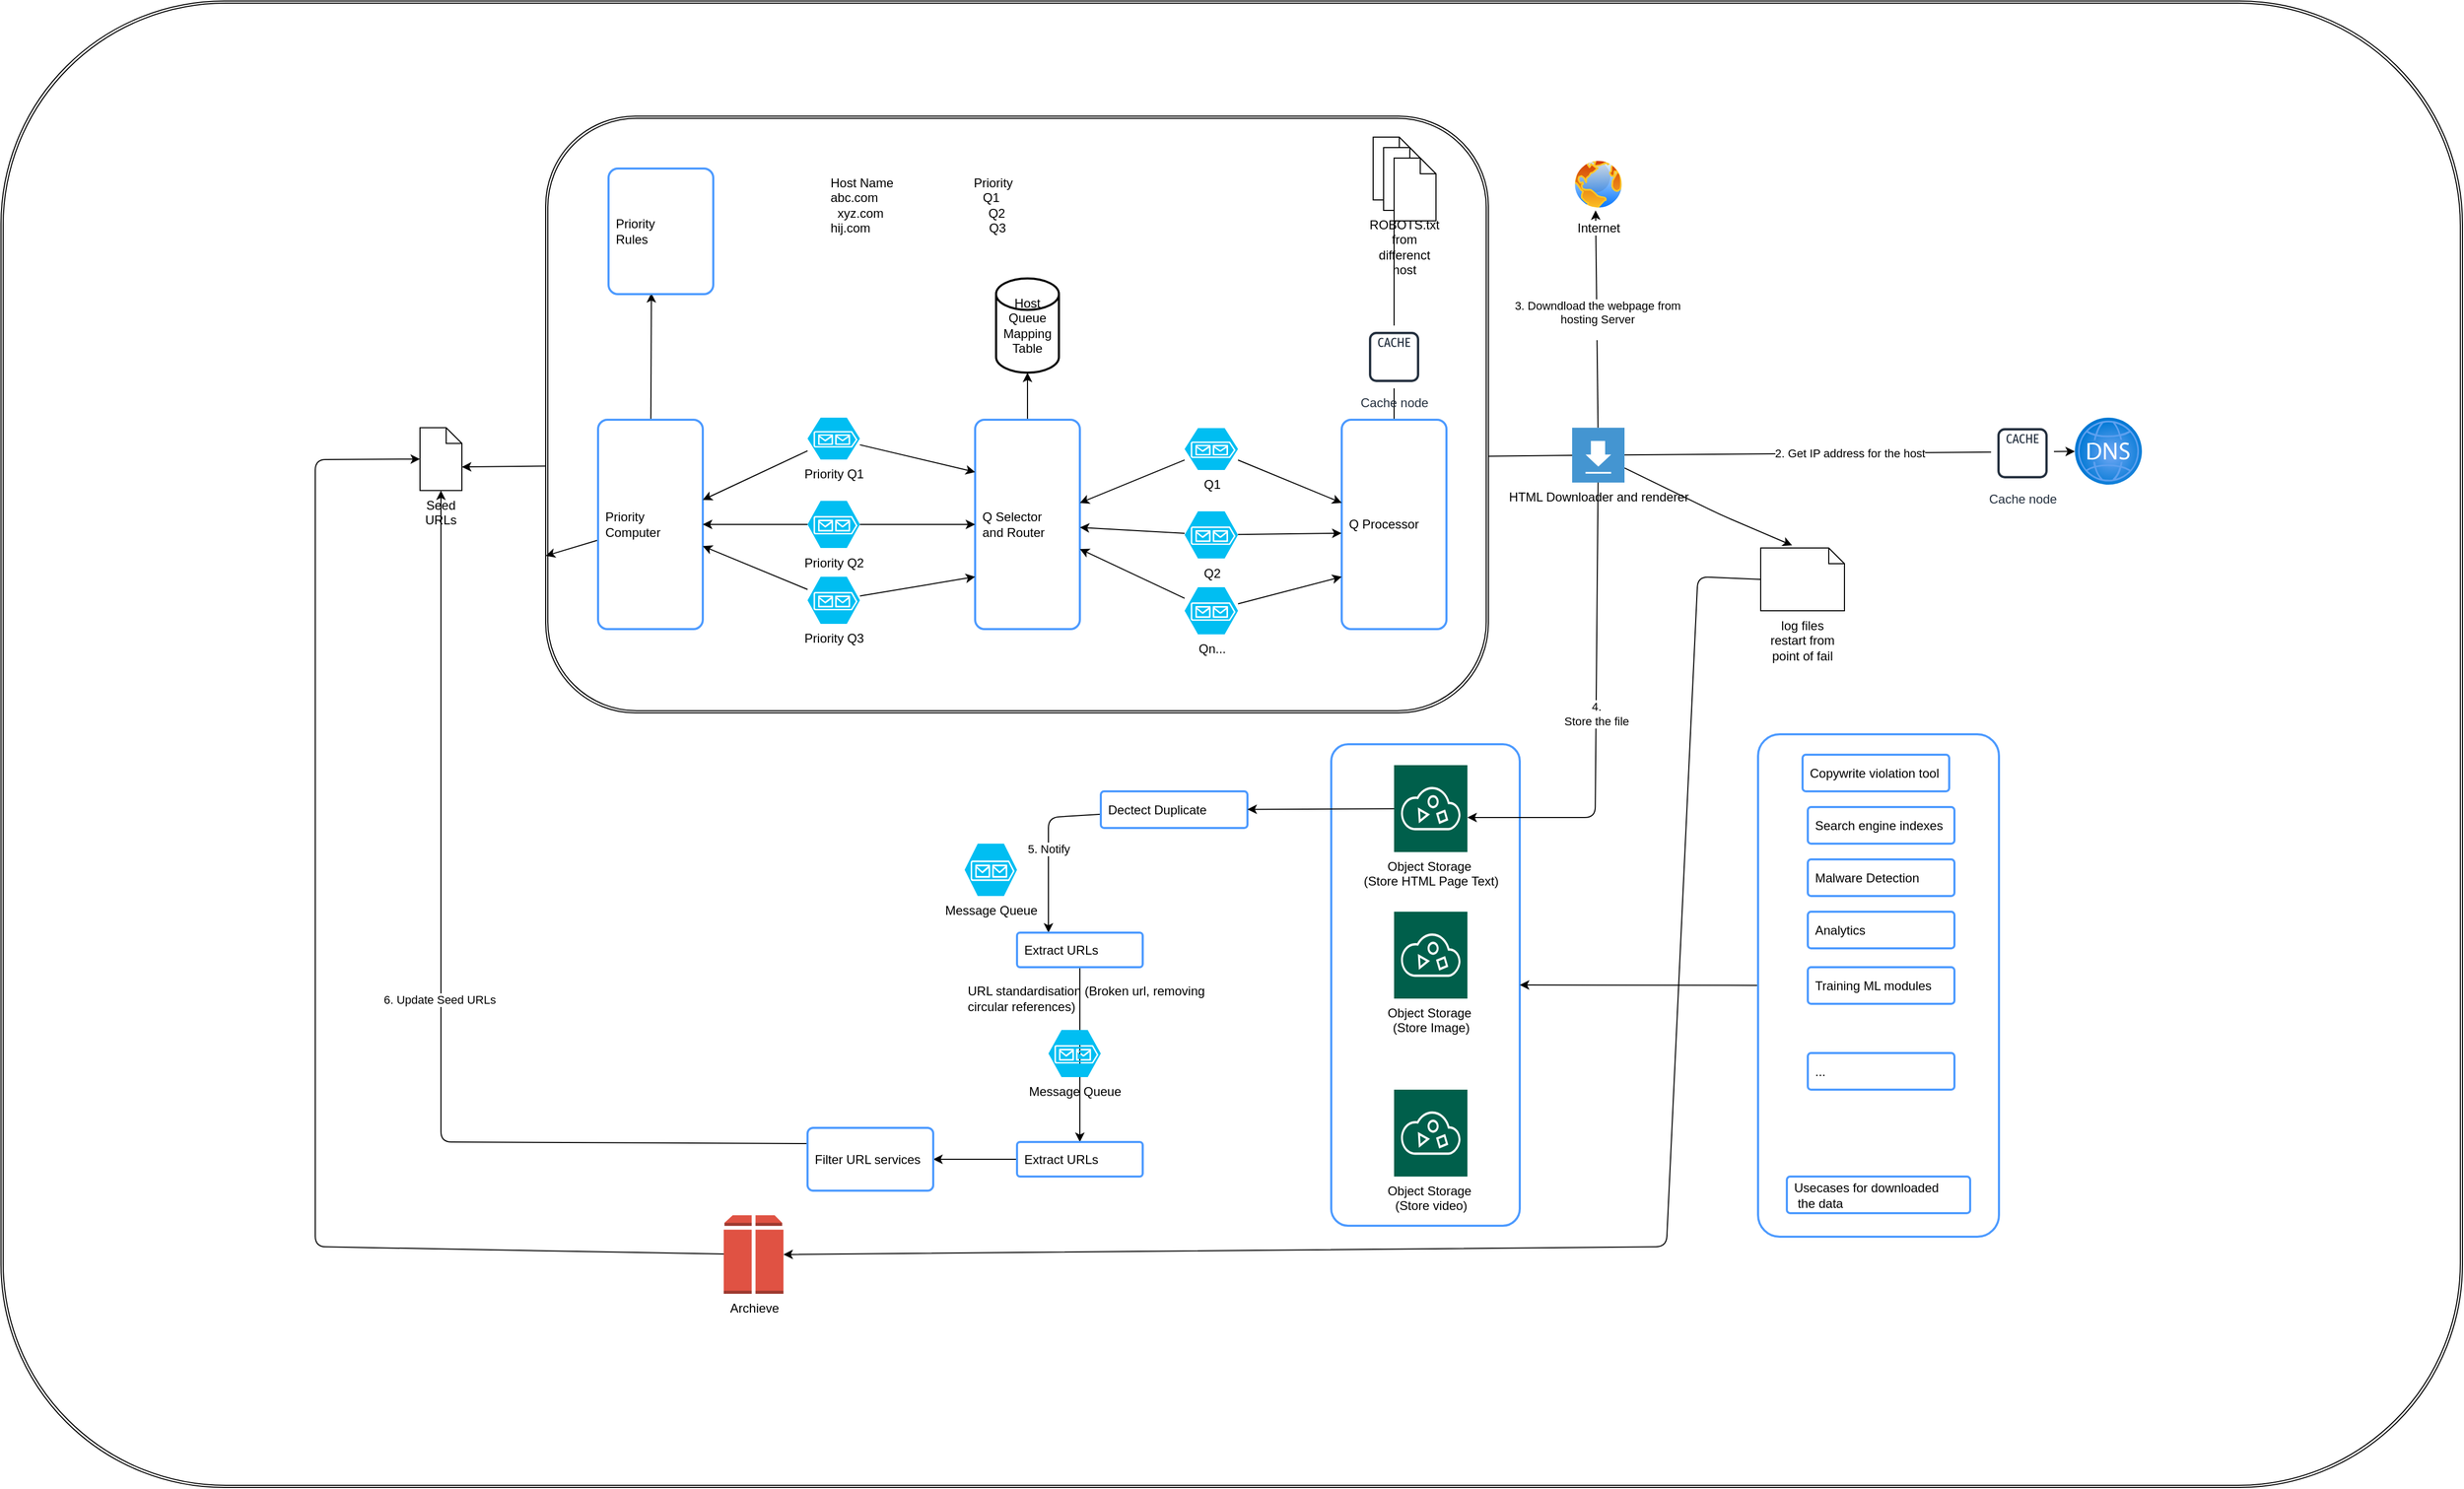 <mxfile>
    <diagram id="A75iK8OhRaE7jKKYVcJ0" name="Page-1">
        <mxGraphModel dx="3070" dy="2302" grid="1" gridSize="10" guides="1" tooltips="1" connect="1" arrows="1" fold="1" page="1" pageScale="1" pageWidth="850" pageHeight="1100" math="0" shadow="0">
            <root>
                <mxCell id="0"/>
                <mxCell id="1" parent="0"/>
                <mxCell id="121" value="" style="shape=ext;double=1;rounded=1;whiteSpace=wrap;html=1;" parent="1" vertex="1">
                    <mxGeometry x="-570" y="-110" width="2350" height="1420" as="geometry"/>
                </mxCell>
                <mxCell id="101" value="" style="rounded=1;arcSize=9;align=left;spacingLeft=5;strokeColor=#4C9AFF;html=1;strokeWidth=2;fontSize=12" parent="1" vertex="1">
                    <mxGeometry x="700" y="600" width="180" height="460" as="geometry"/>
                </mxCell>
                <mxCell id="19" value="3. Downdload the webpage from&lt;br&gt;hosting Server&lt;br&gt;&amp;nbsp;" style="edgeStyle=none;html=1;" parent="1" source="9" edge="1">
                    <mxGeometry relative="1" as="geometry">
                        <mxPoint x="952.4" y="90" as="targetPoint"/>
                    </mxGeometry>
                </mxCell>
                <mxCell id="22" value="1. Read the URL" style="edgeStyle=none;html=1;entryX=0;entryY=0;entryDx=40;entryDy=37.5;entryPerimeter=0;" parent="1" source="9" target="27" edge="1">
                    <mxGeometry relative="1" as="geometry">
                        <mxPoint x="159" y="320" as="targetPoint"/>
                    </mxGeometry>
                </mxCell>
                <mxCell id="23" value="2. Get IP address for the host" style="edgeStyle=none;html=1;" parent="1" source="9" target="10" edge="1">
                    <mxGeometry relative="1" as="geometry"/>
                </mxCell>
                <mxCell id="29" value="4. &lt;br&gt;Store the file" style="edgeStyle=none;html=1;entryX=1;entryY=0.602;entryDx=0;entryDy=0;entryPerimeter=0;" parent="1" source="9" target="26" edge="1">
                    <mxGeometry relative="1" as="geometry">
                        <Array as="points">
                            <mxPoint x="952" y="670"/>
                        </Array>
                    </mxGeometry>
                </mxCell>
                <mxCell id="112" style="edgeStyle=none;html=1;" parent="1" source="9" edge="1">
                    <mxGeometry relative="1" as="geometry">
                        <mxPoint x="1140" y="410" as="targetPoint"/>
                        <Array as="points">
                            <mxPoint x="1070" y="380"/>
                        </Array>
                    </mxGeometry>
                </mxCell>
                <mxCell id="9" value="HTML Downloader and renderer&lt;br&gt;" style="shadow=0;dashed=0;html=1;strokeColor=none;fillColor=#4495D1;labelPosition=center;verticalLabelPosition=bottom;verticalAlign=top;align=center;outlineConnect=0;shape=mxgraph.veeam.2d.download;" parent="1" vertex="1">
                    <mxGeometry x="930" y="297.6" width="50" height="52.4" as="geometry"/>
                </mxCell>
                <mxCell id="10" value="" style="aspect=fixed;html=1;points=[];align=center;image;fontSize=12;image=img/lib/azure2/networking/DNS_Zones.svg;" parent="1" vertex="1">
                    <mxGeometry x="1410" y="288" width="64" height="64" as="geometry"/>
                </mxCell>
                <mxCell id="33" value="5. Notify" style="edgeStyle=none;html=1;entryX=0.25;entryY=0;entryDx=0;entryDy=0;" parent="1" source="13" target="16" edge="1">
                    <mxGeometry relative="1" as="geometry">
                        <Array as="points">
                            <mxPoint x="430" y="670"/>
                        </Array>
                    </mxGeometry>
                </mxCell>
                <mxCell id="13" value="Dectect Duplicate" style="rounded=1;arcSize=9;align=left;spacingLeft=5;strokeColor=#4C9AFF;html=1;strokeWidth=2;fontSize=12" parent="1" vertex="1">
                    <mxGeometry x="480" y="645" width="140" height="35" as="geometry"/>
                </mxCell>
                <mxCell id="35" value="6. Update Seed URLs&amp;nbsp;" style="edgeStyle=none;html=1;entryX=0.5;entryY=1;entryDx=0;entryDy=0;entryPerimeter=0;exitX=0;exitY=0.25;exitDx=0;exitDy=0;" parent="1" source="116" target="27" edge="1">
                    <mxGeometry relative="1" as="geometry">
                        <Array as="points">
                            <mxPoint x="-150" y="980"/>
                            <mxPoint x="-150" y="790"/>
                        </Array>
                    </mxGeometry>
                </mxCell>
                <mxCell id="114" style="edgeStyle=none;html=1;entryX=0.5;entryY=0;entryDx=0;entryDy=0;" parent="1" source="16" target="113" edge="1">
                    <mxGeometry relative="1" as="geometry"/>
                </mxCell>
                <mxCell id="16" value="Extract URLs" style="rounded=1;arcSize=9;align=left;spacingLeft=5;strokeColor=#4C9AFF;html=1;strokeWidth=2;fontSize=12" parent="1" vertex="1">
                    <mxGeometry x="400" y="780" width="120" height="33" as="geometry"/>
                </mxCell>
                <mxCell id="37" value="" style="shape=ext;double=1;rounded=1;whiteSpace=wrap;html=1;" parent="1" vertex="1">
                    <mxGeometry x="-50" width="900" height="570" as="geometry"/>
                </mxCell>
                <mxCell id="30" style="edgeStyle=none;html=1;" parent="1" source="26" target="13" edge="1">
                    <mxGeometry relative="1" as="geometry"/>
                </mxCell>
                <mxCell id="26" value="Object Storage&amp;nbsp;&lt;br&gt;(Store HTML Page Text)" style="sketch=0;pointerEvents=1;shadow=0;dashed=0;html=1;strokeColor=none;fillColor=#005F4B;labelPosition=center;verticalLabelPosition=bottom;verticalAlign=top;align=center;outlineConnect=0;shape=mxgraph.veeam2.object_storage;" parent="1" vertex="1">
                    <mxGeometry x="760" y="620" width="70" height="83" as="geometry"/>
                </mxCell>
                <mxCell id="27" value="Seed URLs" style="shape=mxgraph.bpmn.data;labelPosition=center;verticalLabelPosition=bottom;align=center;verticalAlign=top;whiteSpace=wrap;size=15;html=1;" parent="1" vertex="1">
                    <mxGeometry x="-170" y="297.6" width="40" height="60" as="geometry"/>
                </mxCell>
                <mxCell id="36" value="Internet&lt;br&gt;" style="aspect=fixed;perimeter=ellipsePerimeter;html=1;align=center;shadow=0;dashed=0;spacingTop=3;image;image=img/lib/active_directory/internet_globe.svg;" parent="1" vertex="1">
                    <mxGeometry x="930" y="40" width="50" height="50" as="geometry"/>
                </mxCell>
                <mxCell id="85" style="edgeStyle=none;html=1;" parent="1" source="39" target="37" edge="1">
                    <mxGeometry relative="1" as="geometry"/>
                </mxCell>
                <mxCell id="88" style="edgeStyle=none;html=1;entryX=0.409;entryY=0.992;entryDx=0;entryDy=0;entryPerimeter=0;" parent="1" source="39" target="43" edge="1">
                    <mxGeometry relative="1" as="geometry"/>
                </mxCell>
                <mxCell id="39" value="Priority &lt;br&gt;Computer" style="rounded=1;arcSize=9;align=left;spacingLeft=5;strokeColor=#4C9AFF;html=1;strokeWidth=2;fontSize=12" parent="1" vertex="1">
                    <mxGeometry y="290" width="100" height="200" as="geometry"/>
                </mxCell>
                <mxCell id="90" style="edgeStyle=none;html=1;" parent="1" source="41" target="89" edge="1">
                    <mxGeometry relative="1" as="geometry"/>
                </mxCell>
                <mxCell id="41" value="Q Selector&lt;br&gt;and Router" style="rounded=1;arcSize=9;align=left;spacingLeft=5;strokeColor=#4C9AFF;html=1;strokeWidth=2;fontSize=12" parent="1" vertex="1">
                    <mxGeometry x="360" y="290" width="100" height="200" as="geometry"/>
                </mxCell>
                <mxCell id="83" style="edgeStyle=none;html=1;entryX=0.5;entryY=1;entryDx=0;entryDy=0;entryPerimeter=0;" parent="1" source="42" target="82" edge="1">
                    <mxGeometry relative="1" as="geometry"/>
                </mxCell>
                <mxCell id="42" value="Q Processor" style="rounded=1;arcSize=9;align=left;spacingLeft=5;strokeColor=#4C9AFF;html=1;strokeWidth=2;fontSize=12" parent="1" vertex="1">
                    <mxGeometry x="710" y="290" width="100" height="200" as="geometry"/>
                </mxCell>
                <mxCell id="43" value="Priority &lt;br&gt;Rules&lt;br&gt;" style="rounded=1;arcSize=9;align=left;spacingLeft=5;strokeColor=#4C9AFF;html=1;strokeWidth=2;fontSize=12" parent="1" vertex="1">
                    <mxGeometry x="10" y="50" width="100" height="120" as="geometry"/>
                </mxCell>
                <mxCell id="46" value="Host Name&amp;nbsp; &amp;nbsp; &amp;nbsp; &amp;nbsp; &amp;nbsp; &amp;nbsp; &amp;nbsp; &amp;nbsp; &amp;nbsp; &amp;nbsp; &amp;nbsp; &amp;nbsp;Priority&lt;br&gt;abc.com&amp;nbsp; &amp;nbsp; &amp;nbsp; &amp;nbsp; &amp;nbsp; &amp;nbsp; &amp;nbsp; &amp;nbsp; &amp;nbsp; &amp;nbsp; &amp;nbsp; &amp;nbsp; &amp;nbsp; &amp;nbsp; &amp;nbsp; Q1&lt;br&gt;&amp;nbsp; xyz.com&amp;nbsp; &amp;nbsp; &amp;nbsp; &amp;nbsp; &amp;nbsp; &amp;nbsp; &amp;nbsp; &amp;nbsp; &amp;nbsp; &amp;nbsp; &amp;nbsp; &amp;nbsp; &amp;nbsp; &amp;nbsp; &amp;nbsp; Q2&lt;br&gt;hij.com&amp;nbsp; &amp;nbsp; &amp;nbsp; &amp;nbsp; &amp;nbsp; &amp;nbsp; &amp;nbsp; &amp;nbsp; &amp;nbsp; &amp;nbsp; &amp;nbsp; &amp;nbsp; &amp;nbsp; &amp;nbsp; &amp;nbsp; &amp;nbsp; &amp;nbsp; Q3&amp;nbsp; &amp;nbsp; &amp;nbsp; &amp;nbsp; &amp;nbsp; &amp;nbsp; &amp;nbsp; &amp;nbsp; &amp;nbsp; &amp;nbsp; &amp;nbsp; &amp;nbsp; &amp;nbsp;" style="text;html=1;strokeColor=none;fillColor=none;align=left;verticalAlign=middle;whiteSpace=wrap;rounded=0;" parent="1" vertex="1">
                    <mxGeometry x="220" y="40" width="260" height="90" as="geometry"/>
                </mxCell>
                <mxCell id="50" style="edgeStyle=none;html=1;" parent="1" source="47" target="39" edge="1">
                    <mxGeometry relative="1" as="geometry"/>
                </mxCell>
                <mxCell id="55" style="edgeStyle=none;html=1;entryX=0;entryY=0.25;entryDx=0;entryDy=0;" parent="1" source="47" target="41" edge="1">
                    <mxGeometry relative="1" as="geometry"/>
                </mxCell>
                <mxCell id="47" value="Priority Q1" style="verticalLabelPosition=bottom;html=1;verticalAlign=top;align=center;strokeColor=none;fillColor=#00BEF2;shape=mxgraph.azure.storage_queue;" parent="1" vertex="1">
                    <mxGeometry x="200" y="288" width="50" height="40" as="geometry"/>
                </mxCell>
                <mxCell id="52" style="edgeStyle=none;html=1;" parent="1" source="48" target="39" edge="1">
                    <mxGeometry relative="1" as="geometry"/>
                </mxCell>
                <mxCell id="56" style="edgeStyle=none;html=1;entryX=0;entryY=0.5;entryDx=0;entryDy=0;" parent="1" source="48" target="41" edge="1">
                    <mxGeometry relative="1" as="geometry"/>
                </mxCell>
                <mxCell id="48" value="Priority Q2" style="verticalLabelPosition=bottom;html=1;verticalAlign=top;align=center;strokeColor=none;fillColor=#00BEF2;shape=mxgraph.azure.storage_queue;" parent="1" vertex="1">
                    <mxGeometry x="200" y="367.5" width="50" height="45" as="geometry"/>
                </mxCell>
                <mxCell id="54" style="edgeStyle=none;html=1;" parent="1" source="49" target="39" edge="1">
                    <mxGeometry relative="1" as="geometry"/>
                </mxCell>
                <mxCell id="57" style="edgeStyle=none;html=1;entryX=0;entryY=0.75;entryDx=0;entryDy=0;" parent="1" source="49" target="41" edge="1">
                    <mxGeometry relative="1" as="geometry"/>
                </mxCell>
                <mxCell id="49" value="Priority Q3" style="verticalLabelPosition=bottom;html=1;verticalAlign=top;align=center;strokeColor=none;fillColor=#00BEF2;shape=mxgraph.azure.storage_queue;" parent="1" vertex="1">
                    <mxGeometry x="200" y="440" width="50" height="45" as="geometry"/>
                </mxCell>
                <mxCell id="76" style="edgeStyle=none;html=1;" parent="1" source="69" target="41" edge="1">
                    <mxGeometry relative="1" as="geometry"/>
                </mxCell>
                <mxCell id="79" style="edgeStyle=none;html=1;" parent="1" source="69" target="42" edge="1">
                    <mxGeometry relative="1" as="geometry"/>
                </mxCell>
                <mxCell id="69" value="Q1" style="verticalLabelPosition=bottom;html=1;verticalAlign=top;align=center;strokeColor=none;fillColor=#00BEF2;shape=mxgraph.azure.storage_queue;" parent="1" vertex="1">
                    <mxGeometry x="560" y="298" width="51" height="40" as="geometry"/>
                </mxCell>
                <mxCell id="77" style="edgeStyle=none;html=1;entryX=-0.002;entryY=0.542;entryDx=0;entryDy=0;entryPerimeter=0;" parent="1" source="72" target="42" edge="1">
                    <mxGeometry relative="1" as="geometry"/>
                </mxCell>
                <mxCell id="78" style="edgeStyle=none;html=1;" parent="1" source="72" target="41" edge="1">
                    <mxGeometry relative="1" as="geometry"/>
                </mxCell>
                <mxCell id="72" value="Q2" style="verticalLabelPosition=bottom;html=1;verticalAlign=top;align=center;strokeColor=none;fillColor=#00BEF2;shape=mxgraph.azure.storage_queue;" parent="1" vertex="1">
                    <mxGeometry x="560" y="377.5" width="51" height="45" as="geometry"/>
                </mxCell>
                <mxCell id="80" style="edgeStyle=none;html=1;entryX=0;entryY=0.75;entryDx=0;entryDy=0;" parent="1" source="75" target="42" edge="1">
                    <mxGeometry relative="1" as="geometry"/>
                </mxCell>
                <mxCell id="81" style="edgeStyle=none;html=1;" parent="1" source="75" target="41" edge="1">
                    <mxGeometry relative="1" as="geometry"/>
                </mxCell>
                <mxCell id="75" value="Qn..." style="verticalLabelPosition=bottom;html=1;verticalAlign=top;align=center;strokeColor=none;fillColor=#00BEF2;shape=mxgraph.azure.storage_queue;" parent="1" vertex="1">
                    <mxGeometry x="560" y="450" width="51" height="45" as="geometry"/>
                </mxCell>
                <mxCell id="82" value="" style="shape=mxgraph.bpmn.data;labelPosition=center;verticalLabelPosition=bottom;align=center;verticalAlign=top;whiteSpace=wrap;size=15;html=1;" parent="1" vertex="1">
                    <mxGeometry x="740" y="20" width="40" height="60" as="geometry"/>
                </mxCell>
                <mxCell id="84" value="Cache node" style="sketch=0;outlineConnect=0;fontColor=#232F3E;gradientColor=none;strokeColor=#232F3E;fillColor=#ffffff;dashed=0;verticalLabelPosition=bottom;verticalAlign=top;align=center;html=1;fontSize=12;fontStyle=0;aspect=fixed;shape=mxgraph.aws4.resourceIcon;resIcon=mxgraph.aws4.cache_node;" parent="1" vertex="1">
                    <mxGeometry x="730" y="200" width="60" height="60" as="geometry"/>
                </mxCell>
                <mxCell id="89" value="Host Queue Mapping Table" style="strokeWidth=2;html=1;shape=mxgraph.flowchart.database;whiteSpace=wrap;" parent="1" vertex="1">
                    <mxGeometry x="380" y="155" width="60" height="90" as="geometry"/>
                </mxCell>
                <mxCell id="91" value="Cache node" style="sketch=0;outlineConnect=0;fontColor=#232F3E;gradientColor=none;strokeColor=#232F3E;fillColor=#ffffff;dashed=0;verticalLabelPosition=bottom;verticalAlign=top;align=center;html=1;fontSize=12;fontStyle=0;aspect=fixed;shape=mxgraph.aws4.resourceIcon;resIcon=mxgraph.aws4.cache_node;" parent="1" vertex="1">
                    <mxGeometry x="1330" y="292" width="60" height="60" as="geometry"/>
                </mxCell>
                <mxCell id="94" value="ROBOTS.txt from differenct host" style="shape=mxgraph.bpmn.data;labelPosition=center;verticalLabelPosition=bottom;align=center;verticalAlign=top;whiteSpace=wrap;size=15;html=1;" parent="1" vertex="1">
                    <mxGeometry x="750" y="30" width="40" height="60" as="geometry"/>
                </mxCell>
                <mxCell id="95" value="" style="shape=mxgraph.bpmn.data;labelPosition=center;verticalLabelPosition=bottom;align=center;verticalAlign=top;whiteSpace=wrap;size=15;html=1;" parent="1" vertex="1">
                    <mxGeometry x="760" y="40" width="40" height="60" as="geometry"/>
                </mxCell>
                <mxCell id="96" value="Message Queue" style="verticalLabelPosition=bottom;html=1;verticalAlign=top;align=center;strokeColor=none;fillColor=#00BEF2;shape=mxgraph.azure.storage_queue;" parent="1" vertex="1">
                    <mxGeometry x="350" y="695" width="50" height="50" as="geometry"/>
                </mxCell>
                <mxCell id="98" value="URL standardisation (Broken url, removing circular references)&amp;nbsp;" style="text;html=1;strokeColor=none;fillColor=none;align=left;verticalAlign=middle;whiteSpace=wrap;rounded=0;" parent="1" vertex="1">
                    <mxGeometry x="351" y="813" width="260" height="60" as="geometry"/>
                </mxCell>
                <mxCell id="99" value="Object Storage&amp;nbsp;&lt;br&gt;(Store Image)" style="sketch=0;pointerEvents=1;shadow=0;dashed=0;html=1;strokeColor=none;fillColor=#005F4B;labelPosition=center;verticalLabelPosition=bottom;verticalAlign=top;align=center;outlineConnect=0;shape=mxgraph.veeam2.object_storage;" parent="1" vertex="1">
                    <mxGeometry x="760" y="760" width="70" height="83" as="geometry"/>
                </mxCell>
                <mxCell id="100" value="Object Storage&amp;nbsp;&lt;br&gt;(Store video)" style="sketch=0;pointerEvents=1;shadow=0;dashed=0;html=1;strokeColor=none;fillColor=#005F4B;labelPosition=center;verticalLabelPosition=bottom;verticalAlign=top;align=center;outlineConnect=0;shape=mxgraph.veeam2.object_storage;" parent="1" vertex="1">
                    <mxGeometry x="760" y="930" width="70" height="83" as="geometry"/>
                </mxCell>
                <mxCell id="111" style="edgeStyle=none;html=1;entryX=1;entryY=0.5;entryDx=0;entryDy=0;" parent="1" source="102" target="101" edge="1">
                    <mxGeometry relative="1" as="geometry"/>
                </mxCell>
                <mxCell id="102" value="" style="rounded=1;arcSize=9;align=left;spacingLeft=5;strokeColor=#4C9AFF;html=1;strokeWidth=2;fontSize=12" parent="1" vertex="1">
                    <mxGeometry x="1107.5" y="590.5" width="230" height="480" as="geometry"/>
                </mxCell>
                <mxCell id="103" value="Copywrite violation tool" style="rounded=1;arcSize=9;align=left;spacingLeft=5;strokeColor=#4C9AFF;html=1;strokeWidth=2;fontSize=12" parent="1" vertex="1">
                    <mxGeometry x="1150" y="610" width="140" height="35" as="geometry"/>
                </mxCell>
                <mxCell id="104" value="Search engine indexes" style="rounded=1;arcSize=9;align=left;spacingLeft=5;strokeColor=#4C9AFF;html=1;strokeWidth=2;fontSize=12" parent="1" vertex="1">
                    <mxGeometry x="1155" y="660" width="140" height="35" as="geometry"/>
                </mxCell>
                <mxCell id="105" value="Malware Detection" style="rounded=1;arcSize=9;align=left;spacingLeft=5;strokeColor=#4C9AFF;html=1;strokeWidth=2;fontSize=12" parent="1" vertex="1">
                    <mxGeometry x="1155" y="710" width="140" height="35" as="geometry"/>
                </mxCell>
                <mxCell id="106" value="Analytics" style="rounded=1;arcSize=9;align=left;spacingLeft=5;strokeColor=#4C9AFF;html=1;strokeWidth=2;fontSize=12" parent="1" vertex="1">
                    <mxGeometry x="1155" y="760" width="140" height="35" as="geometry"/>
                </mxCell>
                <mxCell id="107" value="Training ML modules" style="rounded=1;arcSize=9;align=left;spacingLeft=5;strokeColor=#4C9AFF;html=1;strokeWidth=2;fontSize=12" parent="1" vertex="1">
                    <mxGeometry x="1155" y="813" width="140" height="35" as="geometry"/>
                </mxCell>
                <mxCell id="108" value="..." style="rounded=1;arcSize=9;align=left;spacingLeft=5;strokeColor=#4C9AFF;html=1;strokeWidth=2;fontSize=12" parent="1" vertex="1">
                    <mxGeometry x="1155" y="895" width="140" height="35" as="geometry"/>
                </mxCell>
                <mxCell id="109" value="Usecases for downloaded&lt;br&gt;&amp;nbsp;the data" style="rounded=1;arcSize=9;align=left;spacingLeft=5;strokeColor=#4C9AFF;html=1;strokeWidth=2;fontSize=12" parent="1" vertex="1">
                    <mxGeometry x="1135" y="1013" width="175" height="35" as="geometry"/>
                </mxCell>
                <mxCell id="119" style="edgeStyle=none;html=1;entryX=1;entryY=0.5;entryDx=0;entryDy=0;entryPerimeter=0;exitX=0;exitY=0.5;exitDx=0;exitDy=0;exitPerimeter=0;movable=0;resizable=0;rotatable=0;deletable=0;editable=0;connectable=0;" parent="1" source="110" target="118" edge="1">
                    <mxGeometry relative="1" as="geometry">
                        <Array as="points">
                            <mxPoint x="1050" y="440"/>
                            <mxPoint x="1020" y="1080"/>
                        </Array>
                    </mxGeometry>
                </mxCell>
                <mxCell id="110" value="log files restart from point of fail" style="shape=mxgraph.bpmn.data;labelPosition=center;verticalLabelPosition=bottom;align=center;verticalAlign=top;whiteSpace=wrap;size=15;html=1;" parent="1" vertex="1">
                    <mxGeometry x="1110" y="412.5" width="80" height="60" as="geometry"/>
                </mxCell>
                <mxCell id="117" value="" style="edgeStyle=none;html=1;" parent="1" source="113" target="116" edge="1">
                    <mxGeometry relative="1" as="geometry"/>
                </mxCell>
                <mxCell id="113" value="Extract URLs" style="rounded=1;arcSize=9;align=left;spacingLeft=5;strokeColor=#4C9AFF;html=1;strokeWidth=2;fontSize=12" parent="1" vertex="1">
                    <mxGeometry x="400" y="980" width="120" height="33" as="geometry"/>
                </mxCell>
                <mxCell id="115" value="Message Queue" style="verticalLabelPosition=bottom;html=1;verticalAlign=top;align=center;strokeColor=none;fillColor=#00BEF2;shape=mxgraph.azure.storage_queue;" parent="1" vertex="1">
                    <mxGeometry x="430.0" y="873" width="50" height="45" as="geometry"/>
                </mxCell>
                <mxCell id="116" value="Filter URL services" style="whiteSpace=wrap;html=1;align=left;strokeColor=#4C9AFF;rounded=1;arcSize=9;spacingLeft=5;strokeWidth=2;" parent="1" vertex="1">
                    <mxGeometry x="200" y="966.5" width="120" height="60" as="geometry"/>
                </mxCell>
                <mxCell id="120" style="edgeStyle=none;html=1;entryX=0;entryY=0.5;entryDx=0;entryDy=0;entryPerimeter=0;" parent="1" source="118" target="27" edge="1">
                    <mxGeometry relative="1" as="geometry">
                        <Array as="points">
                            <mxPoint x="-270" y="1080"/>
                            <mxPoint x="-270" y="328"/>
                        </Array>
                    </mxGeometry>
                </mxCell>
                <mxCell id="118" value="Archieve" style="outlineConnect=0;dashed=0;verticalLabelPosition=bottom;verticalAlign=top;align=center;html=1;shape=mxgraph.aws3.archive;fillColor=#E05243;gradientColor=none;" parent="1" vertex="1">
                    <mxGeometry x="120" y="1050" width="57" height="75" as="geometry"/>
                </mxCell>
            </root>
        </mxGraphModel>
    </diagram>
</mxfile>